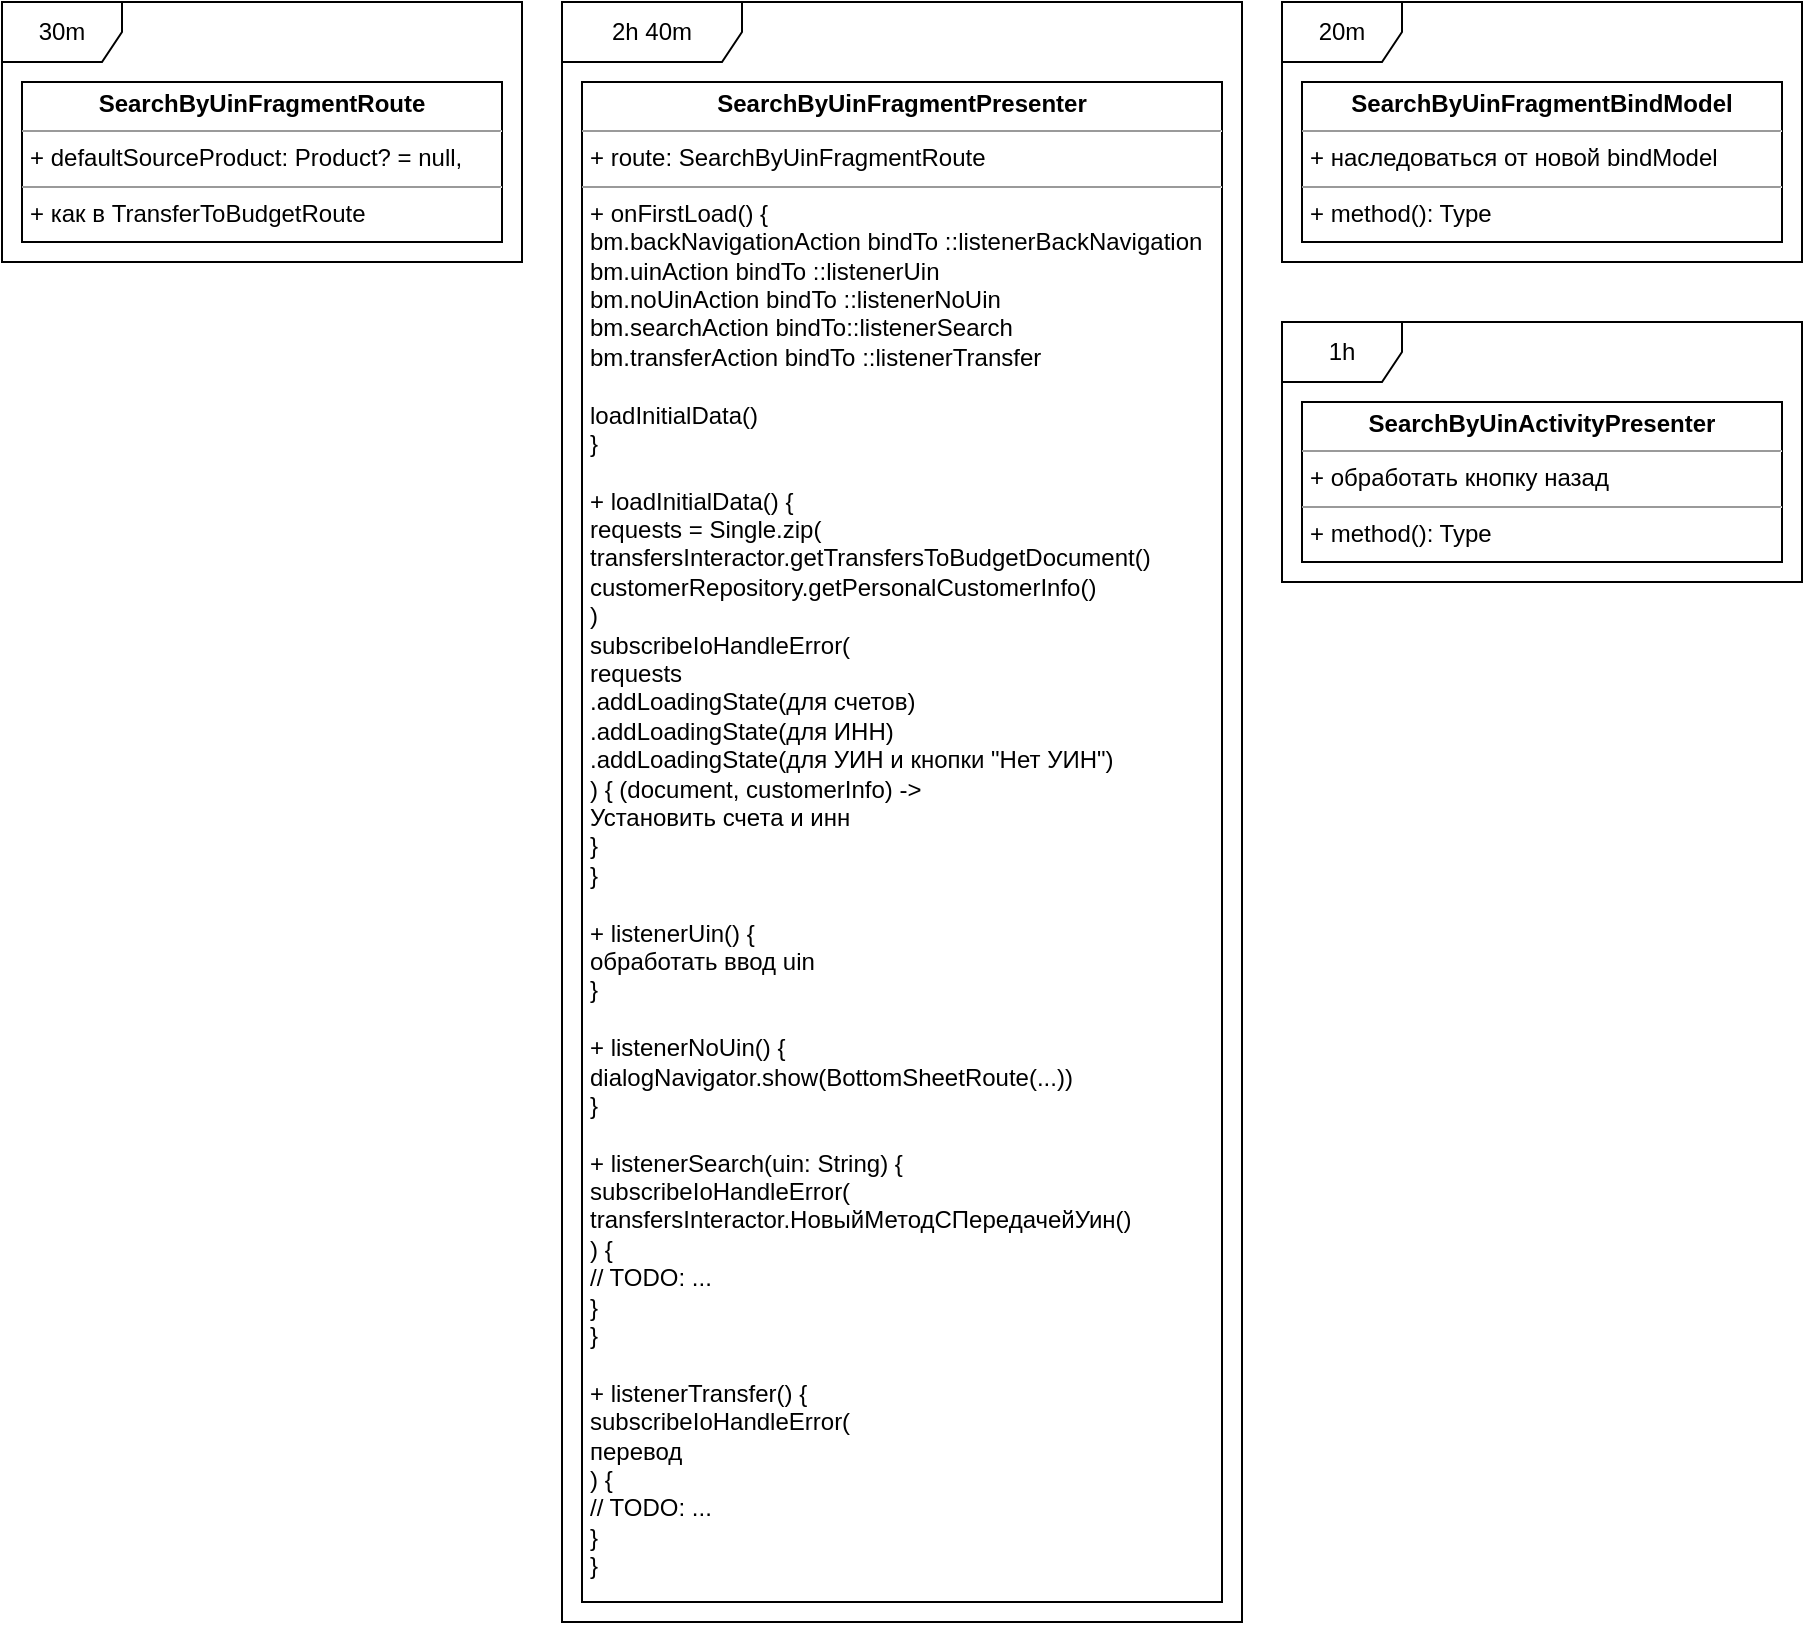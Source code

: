 <mxfile version="20.4.0" type="github">
  <diagram id="0oul43BWb-qJfb__dQIe" name="Страница 1">
    <mxGraphModel dx="996" dy="674" grid="1" gridSize="10" guides="1" tooltips="1" connect="1" arrows="1" fold="1" page="1" pageScale="1" pageWidth="827" pageHeight="1169" math="0" shadow="0">
      <root>
        <mxCell id="0" />
        <mxCell id="1" parent="0" />
        <mxCell id="vFxsQ9KTzPnqvWqe9Mc6-1" value="&lt;p style=&quot;margin:0px;margin-top:4px;text-align:center;&quot;&gt;&lt;b&gt;SearchByUinFragmentPresenter&lt;/b&gt;&lt;/p&gt;&lt;hr size=&quot;1&quot;&gt;&lt;p style=&quot;margin:0px;margin-left:4px;&quot;&gt;+ route: SearchByUinFragmentRoute&lt;br&gt;&lt;/p&gt;&lt;hr size=&quot;1&quot;&gt;&lt;p style=&quot;margin:0px;margin-left:4px;&quot;&gt;+ onFirstLoad() {&lt;/p&gt;&lt;p style=&quot;margin:0px;margin-left:4px;&quot;&gt;bm.backNavigationAction bindTo ::listenerBackNavigation&lt;/p&gt;&lt;p style=&quot;margin:0px;margin-left:4px;&quot;&gt;bm.uinAction bindTo ::listenerUin&lt;/p&gt;&lt;p style=&quot;margin:0px;margin-left:4px;&quot;&gt;bm.noUinAction bindTo ::listenerNoUin&lt;/p&gt;&lt;p style=&quot;margin:0px;margin-left:4px;&quot;&gt;bm.searchAction bindTo::listenerSearch&lt;/p&gt;&lt;p style=&quot;margin:0px;margin-left:4px;&quot;&gt;bm.transferAction bindTo ::listenerTransfer&lt;br&gt;&lt;/p&gt;&lt;p style=&quot;margin:0px;margin-left:4px;&quot;&gt;&lt;br&gt;&lt;/p&gt;&lt;p style=&quot;margin:0px;margin-left:4px;&quot;&gt;loadInitialData()&lt;br&gt;&lt;/p&gt;&lt;p style=&quot;margin:0px;margin-left:4px;&quot;&gt;}&lt;/p&gt;&lt;p style=&quot;margin:0px;margin-left:4px;&quot;&gt;&lt;br&gt;&lt;/p&gt;&lt;p style=&quot;margin:0px;margin-left:4px;&quot;&gt;+ loadInitialData() {&lt;/p&gt;&lt;p style=&quot;margin:0px;margin-left:4px;&quot;&gt;requests = Single.zip(&lt;/p&gt;&lt;p style=&quot;margin:0px;margin-left:4px;&quot;&gt;transfersInteractor.getTransfersToBudgetDocument()&lt;/p&gt;&lt;p style=&quot;margin:0px;margin-left:4px;&quot;&gt;customerRepository.getPersonalCustomerInfo()&lt;br&gt;&lt;/p&gt;&lt;p style=&quot;margin:0px;margin-left:4px;&quot;&gt;)&lt;br&gt;&lt;/p&gt;&lt;p style=&quot;margin:0px;margin-left:4px;&quot;&gt;subscribeIoHandleError(&lt;/p&gt;&lt;p style=&quot;margin:0px;margin-left:4px;&quot;&gt;requests&lt;/p&gt;&lt;p style=&quot;margin:0px;margin-left:4px;&quot;&gt;.addLoadingState(для счетов)&lt;/p&gt;&lt;p style=&quot;margin:0px;margin-left:4px;&quot;&gt;.addLoadingState(для ИНН)&lt;/p&gt;&lt;p style=&quot;margin:0px;margin-left:4px;&quot;&gt;.addLoadingState(для УИН и кнопки &quot;Нет УИН&quot;)&lt;/p&gt;&lt;p style=&quot;margin:0px;margin-left:4px;&quot;&gt;) { (document, customerInfo) -&amp;gt;&lt;br&gt;&lt;/p&gt;&lt;p style=&quot;margin:0px;margin-left:4px;&quot;&gt;Установить счета и инн&lt;br&gt;&lt;/p&gt;&lt;p style=&quot;margin:0px;margin-left:4px;&quot;&gt;}&lt;br&gt;&lt;/p&gt;&lt;p style=&quot;margin:0px;margin-left:4px;&quot;&gt;}&lt;/p&gt;&lt;p style=&quot;margin:0px;margin-left:4px;&quot;&gt;&lt;br&gt;&lt;/p&gt;&lt;p style=&quot;margin:0px;margin-left:4px;&quot;&gt;+ listenerUin() {&lt;/p&gt;&lt;p style=&quot;margin:0px;margin-left:4px;&quot;&gt;обработать ввод uin&lt;br&gt;&lt;/p&gt;&lt;p style=&quot;margin:0px;margin-left:4px;&quot;&gt;}&lt;/p&gt;&lt;p style=&quot;margin:0px;margin-left:4px;&quot;&gt;&lt;br&gt;&lt;/p&gt;&lt;p style=&quot;margin:0px;margin-left:4px;&quot;&gt;+ listenerNoUin() {&lt;/p&gt;&lt;p style=&quot;margin:0px;margin-left:4px;&quot;&gt;dialogNavigator.show(BottomSheetRoute(...))&lt;br&gt;&lt;/p&gt;&lt;p style=&quot;margin:0px;margin-left:4px;&quot;&gt;}&lt;/p&gt;&lt;p style=&quot;margin:0px;margin-left:4px;&quot;&gt;&lt;br&gt;&lt;/p&gt;&lt;p style=&quot;margin:0px;margin-left:4px;&quot;&gt;+ listenerSearch(uin: String) {&lt;/p&gt;&lt;p style=&quot;margin:0px;margin-left:4px;&quot;&gt;subscribeIoHandleError(&lt;/p&gt;&lt;p style=&quot;margin:0px;margin-left:4px;&quot;&gt;transfersInteractor.НовыйМетодСПередачейУин()&lt;br&gt;&lt;/p&gt;&lt;p style=&quot;margin:0px;margin-left:4px;&quot;&gt;) {&lt;/p&gt;&lt;p style=&quot;margin:0px;margin-left:4px;&quot;&gt;// TODO: ...&lt;br&gt;&lt;/p&gt;&lt;p style=&quot;margin:0px;margin-left:4px;&quot;&gt;}&lt;br&gt;&lt;/p&gt;&lt;p style=&quot;margin:0px;margin-left:4px;&quot;&gt;}&lt;/p&gt;&lt;p style=&quot;margin:0px;margin-left:4px;&quot;&gt;&lt;br&gt;&lt;/p&gt;&lt;p style=&quot;margin:0px;margin-left:4px;&quot;&gt;+ listenerTransfer() {&lt;/p&gt;&lt;p style=&quot;margin:0px;margin-left:4px;&quot;&gt;subscribeIoHandleError(&lt;/p&gt;&lt;p style=&quot;margin:0px;margin-left:4px;&quot;&gt;перевод&lt;br&gt;&lt;/p&gt;&lt;p style=&quot;margin:0px;margin-left:4px;&quot;&gt;) {&lt;/p&gt;&lt;p style=&quot;margin:0px;margin-left:4px;&quot;&gt;// TODO: ...&lt;br&gt;&lt;/p&gt;&lt;p style=&quot;margin:0px;margin-left:4px;&quot;&gt;}&lt;br&gt;&lt;/p&gt;&lt;p style=&quot;margin:0px;margin-left:4px;&quot;&gt;}&lt;br&gt;&lt;/p&gt;" style="verticalAlign=top;align=left;overflow=fill;fontSize=12;fontFamily=Helvetica;html=1;" vertex="1" parent="1">
          <mxGeometry x="360" y="80" width="320" height="760" as="geometry" />
        </mxCell>
        <mxCell id="vFxsQ9KTzPnqvWqe9Mc6-2" value="&lt;p style=&quot;margin:0px;margin-top:4px;text-align:center;&quot;&gt;&lt;b&gt;SearchByUinFragmentRoute&lt;/b&gt;&lt;/p&gt;&lt;hr size=&quot;1&quot;&gt;&lt;p style=&quot;margin:0px;margin-left:4px;&quot;&gt;+ defaultSourceProduct: Product? = null, &lt;br&gt;&lt;/p&gt;&lt;hr size=&quot;1&quot;&gt;&lt;p style=&quot;margin:0px;margin-left:4px;&quot;&gt;+ как в TransferToBudgetRoute&lt;br&gt;&lt;/p&gt;" style="verticalAlign=top;align=left;overflow=fill;fontSize=12;fontFamily=Helvetica;html=1;" vertex="1" parent="1">
          <mxGeometry x="80" y="80" width="240" height="80" as="geometry" />
        </mxCell>
        <mxCell id="vFxsQ9KTzPnqvWqe9Mc6-3" value="&lt;p style=&quot;margin:0px;margin-top:4px;text-align:center;&quot;&gt;&lt;b&gt;SearchByUinFragmentBindModel&lt;/b&gt;&lt;/p&gt;&lt;hr size=&quot;1&quot;&gt;&lt;p style=&quot;margin:0px;margin-left:4px;&quot;&gt;+ наследоваться от новой bindModel&lt;br&gt;&lt;/p&gt;&lt;hr size=&quot;1&quot;&gt;&lt;p style=&quot;margin:0px;margin-left:4px;&quot;&gt;+ method(): Type&lt;/p&gt;" style="verticalAlign=top;align=left;overflow=fill;fontSize=12;fontFamily=Helvetica;html=1;" vertex="1" parent="1">
          <mxGeometry x="720" y="80" width="240" height="80" as="geometry" />
        </mxCell>
        <mxCell id="vFxsQ9KTzPnqvWqe9Mc6-4" value="&lt;p style=&quot;margin:0px;margin-top:4px;text-align:center;&quot;&gt;&lt;b&gt;SearchByUinActivityPresenter&lt;/b&gt;&lt;/p&gt;&lt;hr size=&quot;1&quot;&gt;&lt;p style=&quot;margin:0px;margin-left:4px;&quot;&gt;+ обработать кнопку назад&lt;br&gt;&lt;/p&gt;&lt;hr size=&quot;1&quot;&gt;&lt;p style=&quot;margin:0px;margin-left:4px;&quot;&gt;+ method(): Type&lt;/p&gt;" style="verticalAlign=top;align=left;overflow=fill;fontSize=12;fontFamily=Helvetica;html=1;" vertex="1" parent="1">
          <mxGeometry x="720" y="240" width="240" height="80" as="geometry" />
        </mxCell>
        <mxCell id="vFxsQ9KTzPnqvWqe9Mc6-5" value="30m" style="shape=umlFrame;whiteSpace=wrap;html=1;" vertex="1" parent="1">
          <mxGeometry x="70" y="40" width="260" height="130" as="geometry" />
        </mxCell>
        <mxCell id="vFxsQ9KTzPnqvWqe9Mc6-6" value="2h 40m " style="shape=umlFrame;whiteSpace=wrap;html=1;width=90;height=30;" vertex="1" parent="1">
          <mxGeometry x="350" y="40" width="340" height="810" as="geometry" />
        </mxCell>
        <mxCell id="vFxsQ9KTzPnqvWqe9Mc6-7" value="20m" style="shape=umlFrame;whiteSpace=wrap;html=1;" vertex="1" parent="1">
          <mxGeometry x="710" y="40" width="260" height="130" as="geometry" />
        </mxCell>
        <mxCell id="vFxsQ9KTzPnqvWqe9Mc6-8" value="1h" style="shape=umlFrame;whiteSpace=wrap;html=1;" vertex="1" parent="1">
          <mxGeometry x="710" y="200" width="260" height="130" as="geometry" />
        </mxCell>
      </root>
    </mxGraphModel>
  </diagram>
</mxfile>
